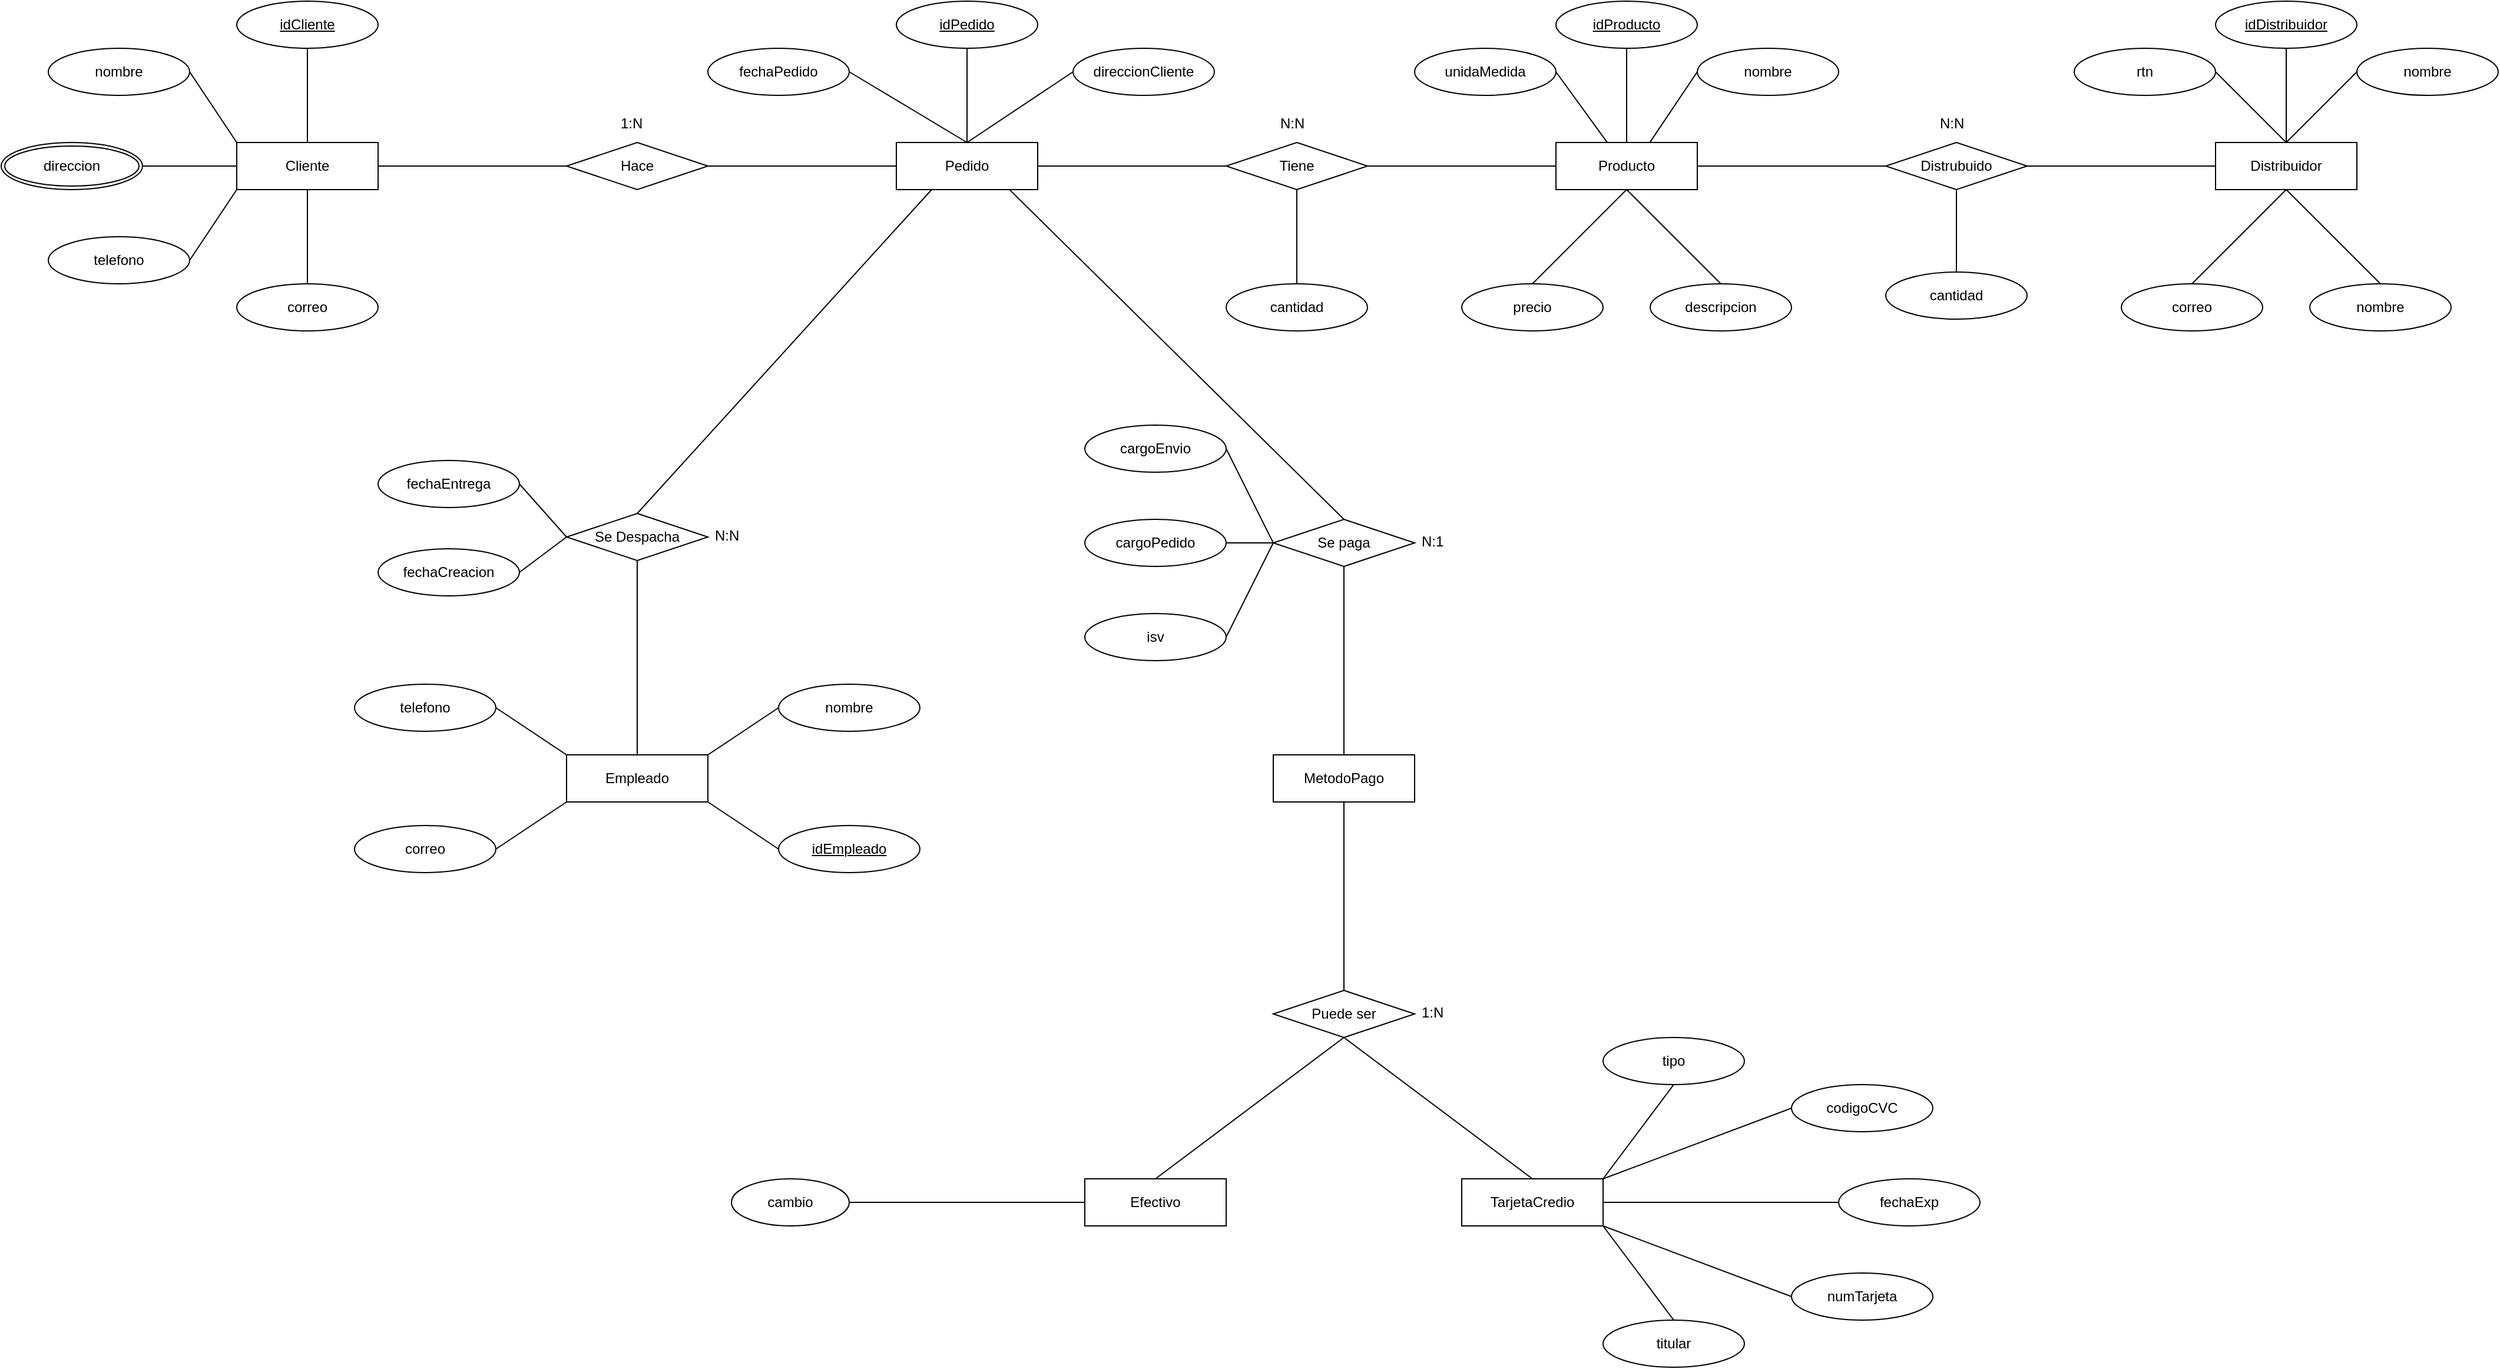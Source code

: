 <mxfile version="13.8.1" type="github">
  <diagram id="cCk7_auXHU_CZTxWtfFX" name="Page-1">
    <mxGraphModel dx="3166" dy="1317" grid="1" gridSize="10" guides="1" tooltips="1" connect="1" arrows="1" fold="1" page="1" pageScale="1" pageWidth="1600" pageHeight="900" math="0" shadow="0">
      <root>
        <mxCell id="0" />
        <mxCell id="1" parent="0" />
        <mxCell id="Xc1ay_7yRxXx6vF0XpAz-1" value="Cliente" style="whiteSpace=wrap;html=1;align=center;" parent="1" vertex="1">
          <mxGeometry x="240" y="160" width="120" height="40" as="geometry" />
        </mxCell>
        <mxCell id="Xc1ay_7yRxXx6vF0XpAz-2" value="nombre" style="ellipse;whiteSpace=wrap;html=1;align=center;" parent="1" vertex="1">
          <mxGeometry x="80" y="80" width="120" height="40" as="geometry" />
        </mxCell>
        <mxCell id="Xc1ay_7yRxXx6vF0XpAz-3" value="idCliente" style="ellipse;whiteSpace=wrap;html=1;align=center;fontStyle=4;" parent="1" vertex="1">
          <mxGeometry x="240" y="40" width="120" height="40" as="geometry" />
        </mxCell>
        <mxCell id="Xc1ay_7yRxXx6vF0XpAz-5" value="telefono" style="ellipse;whiteSpace=wrap;html=1;align=center;" parent="1" vertex="1">
          <mxGeometry x="80" y="240" width="120" height="40" as="geometry" />
        </mxCell>
        <mxCell id="Xc1ay_7yRxXx6vF0XpAz-6" value="&lt;div&gt;correo&lt;/div&gt;" style="ellipse;whiteSpace=wrap;html=1;align=center;" parent="1" vertex="1">
          <mxGeometry x="240" y="280" width="120" height="40" as="geometry" />
        </mxCell>
        <mxCell id="Xc1ay_7yRxXx6vF0XpAz-7" value="" style="endArrow=none;html=1;rounded=0;entryX=0.5;entryY=1;entryDx=0;entryDy=0;" parent="1" source="Xc1ay_7yRxXx6vF0XpAz-1" target="Xc1ay_7yRxXx6vF0XpAz-3" edge="1">
          <mxGeometry relative="1" as="geometry">
            <mxPoint x="300" y="159" as="sourcePoint" />
            <mxPoint x="294" y="82" as="targetPoint" />
          </mxGeometry>
        </mxCell>
        <mxCell id="Xc1ay_7yRxXx6vF0XpAz-9" value="" style="endArrow=none;html=1;rounded=0;entryX=0;entryY=1;entryDx=0;entryDy=0;exitX=1;exitY=0.5;exitDx=0;exitDy=0;" parent="1" source="Xc1ay_7yRxXx6vF0XpAz-5" target="Xc1ay_7yRxXx6vF0XpAz-1" edge="1">
          <mxGeometry relative="1" as="geometry">
            <mxPoint x="200" y="260" as="sourcePoint" />
            <mxPoint x="360" y="260" as="targetPoint" />
          </mxGeometry>
        </mxCell>
        <mxCell id="Xc1ay_7yRxXx6vF0XpAz-10" value="" style="endArrow=none;html=1;rounded=0;" parent="1" source="Xc1ay_7yRxXx6vF0XpAz-1" target="Xc1ay_7yRxXx6vF0XpAz-6" edge="1">
          <mxGeometry relative="1" as="geometry">
            <mxPoint x="300" y="200" as="sourcePoint" />
            <mxPoint x="460" y="200" as="targetPoint" />
          </mxGeometry>
        </mxCell>
        <mxCell id="Xc1ay_7yRxXx6vF0XpAz-11" value="" style="endArrow=none;html=1;rounded=0;entryX=0;entryY=0;entryDx=0;entryDy=0;exitX=1;exitY=0.5;exitDx=0;exitDy=0;" parent="1" source="Xc1ay_7yRxXx6vF0XpAz-2" target="Xc1ay_7yRxXx6vF0XpAz-1" edge="1">
          <mxGeometry relative="1" as="geometry">
            <mxPoint x="200" y="110" as="sourcePoint" />
            <mxPoint x="360" y="100" as="targetPoint" />
          </mxGeometry>
        </mxCell>
        <mxCell id="Xc1ay_7yRxXx6vF0XpAz-12" value="" style="endArrow=none;html=1;rounded=0;entryX=0;entryY=0.5;entryDx=0;entryDy=0;" parent="1" target="Xc1ay_7yRxXx6vF0XpAz-1" edge="1">
          <mxGeometry relative="1" as="geometry">
            <mxPoint x="160" y="180" as="sourcePoint" />
            <mxPoint x="320" y="180" as="targetPoint" />
          </mxGeometry>
        </mxCell>
        <mxCell id="Xc1ay_7yRxXx6vF0XpAz-13" value="" style="endArrow=none;html=1;rounded=0;" parent="1" source="Xc1ay_7yRxXx6vF0XpAz-1" target="Xc1ay_7yRxXx6vF0XpAz-14" edge="1">
          <mxGeometry relative="1" as="geometry">
            <mxPoint x="360" y="180" as="sourcePoint" />
            <mxPoint x="520" y="180" as="targetPoint" />
          </mxGeometry>
        </mxCell>
        <mxCell id="Xc1ay_7yRxXx6vF0XpAz-14" value="Hace" style="shape=rhombus;perimeter=rhombusPerimeter;whiteSpace=wrap;html=1;align=center;" parent="1" vertex="1">
          <mxGeometry x="520" y="160" width="120" height="40" as="geometry" />
        </mxCell>
        <mxCell id="Xc1ay_7yRxXx6vF0XpAz-16" value="" style="endArrow=none;html=1;rounded=0;" parent="1" source="Xc1ay_7yRxXx6vF0XpAz-14" target="Xc1ay_7yRxXx6vF0XpAz-17" edge="1">
          <mxGeometry relative="1" as="geometry">
            <mxPoint x="640" y="180" as="sourcePoint" />
            <mxPoint x="800" y="180" as="targetPoint" />
          </mxGeometry>
        </mxCell>
        <mxCell id="Xc1ay_7yRxXx6vF0XpAz-17" value="Pedido" style="whiteSpace=wrap;html=1;align=center;" parent="1" vertex="1">
          <mxGeometry x="800" y="160" width="120" height="40" as="geometry" />
        </mxCell>
        <mxCell id="Xc1ay_7yRxXx6vF0XpAz-18" value="1:N" style="text;strokeColor=none;fillColor=none;spacingLeft=4;spacingRight=4;overflow=hidden;rotatable=0;points=[[0,0.5],[1,0.5]];portConstraint=eastwest;fontSize=12;" parent="1" vertex="1">
          <mxGeometry x="560" y="130" width="40" height="30" as="geometry" />
        </mxCell>
        <mxCell id="Xc1ay_7yRxXx6vF0XpAz-19" value="idPedido" style="ellipse;whiteSpace=wrap;html=1;align=center;fontStyle=4;" parent="1" vertex="1">
          <mxGeometry x="800" y="40" width="120" height="40" as="geometry" />
        </mxCell>
        <mxCell id="Xc1ay_7yRxXx6vF0XpAz-20" value="direccionCliente" style="ellipse;whiteSpace=wrap;html=1;align=center;" parent="1" vertex="1">
          <mxGeometry x="950" y="80" width="120" height="40" as="geometry" />
        </mxCell>
        <mxCell id="Xc1ay_7yRxXx6vF0XpAz-21" value="fechaPedido" style="ellipse;whiteSpace=wrap;html=1;align=center;" parent="1" vertex="1">
          <mxGeometry x="640" y="80" width="120" height="40" as="geometry" />
        </mxCell>
        <mxCell id="Xc1ay_7yRxXx6vF0XpAz-22" value="direccion" style="ellipse;shape=doubleEllipse;margin=3;whiteSpace=wrap;html=1;align=center;" parent="1" vertex="1">
          <mxGeometry x="40" y="160" width="120" height="40" as="geometry" />
        </mxCell>
        <mxCell id="Xc1ay_7yRxXx6vF0XpAz-23" value="" style="endArrow=none;html=1;rounded=0;" parent="1" source="Xc1ay_7yRxXx6vF0XpAz-17" target="Xc1ay_7yRxXx6vF0XpAz-19" edge="1">
          <mxGeometry relative="1" as="geometry">
            <mxPoint x="700" y="80" as="sourcePoint" />
            <mxPoint x="860" y="80" as="targetPoint" />
          </mxGeometry>
        </mxCell>
        <mxCell id="Xc1ay_7yRxXx6vF0XpAz-24" value="" style="endArrow=none;html=1;rounded=0;exitX=1;exitY=0.5;exitDx=0;exitDy=0;entryX=0.5;entryY=0;entryDx=0;entryDy=0;" parent="1" source="Xc1ay_7yRxXx6vF0XpAz-21" target="Xc1ay_7yRxXx6vF0XpAz-17" edge="1">
          <mxGeometry relative="1" as="geometry">
            <mxPoint x="700" y="200" as="sourcePoint" />
            <mxPoint x="860" y="200" as="targetPoint" />
          </mxGeometry>
        </mxCell>
        <mxCell id="Xc1ay_7yRxXx6vF0XpAz-25" value="" style="endArrow=none;html=1;rounded=0;entryX=0;entryY=0.5;entryDx=0;entryDy=0;exitX=0.5;exitY=0;exitDx=0;exitDy=0;" parent="1" source="Xc1ay_7yRxXx6vF0XpAz-17" target="Xc1ay_7yRxXx6vF0XpAz-20" edge="1">
          <mxGeometry relative="1" as="geometry">
            <mxPoint x="860" y="200" as="sourcePoint" />
            <mxPoint x="1020" y="200" as="targetPoint" />
          </mxGeometry>
        </mxCell>
        <mxCell id="Xc1ay_7yRxXx6vF0XpAz-26" value="" style="endArrow=none;html=1;rounded=0;entryX=0;entryY=0.5;entryDx=0;entryDy=0;" parent="1" source="Xc1ay_7yRxXx6vF0XpAz-17" target="Xc1ay_7yRxXx6vF0XpAz-27" edge="1">
          <mxGeometry relative="1" as="geometry">
            <mxPoint x="920" y="180" as="sourcePoint" />
            <mxPoint x="1080" y="180" as="targetPoint" />
          </mxGeometry>
        </mxCell>
        <mxCell id="Xc1ay_7yRxXx6vF0XpAz-27" value="Tiene" style="shape=rhombus;perimeter=rhombusPerimeter;whiteSpace=wrap;html=1;align=center;" parent="1" vertex="1">
          <mxGeometry x="1080" y="160" width="120" height="40" as="geometry" />
        </mxCell>
        <mxCell id="Xc1ay_7yRxXx6vF0XpAz-28" value="N:N" style="text;strokeColor=none;fillColor=none;spacingLeft=4;spacingRight=4;overflow=hidden;rotatable=0;points=[[0,0.5],[1,0.5]];portConstraint=eastwest;fontSize=12;" parent="1" vertex="1">
          <mxGeometry x="1120" y="130" width="40" height="30" as="geometry" />
        </mxCell>
        <mxCell id="Xc1ay_7yRxXx6vF0XpAz-29" value="" style="endArrow=none;html=1;rounded=0;" parent="1" source="Xc1ay_7yRxXx6vF0XpAz-27" target="Xc1ay_7yRxXx6vF0XpAz-32" edge="1">
          <mxGeometry relative="1" as="geometry">
            <mxPoint x="1220" y="220" as="sourcePoint" />
            <mxPoint x="1360" y="180" as="targetPoint" />
          </mxGeometry>
        </mxCell>
        <mxCell id="Xc1ay_7yRxXx6vF0XpAz-30" value="&lt;div&gt;cantidad&lt;/div&gt;" style="ellipse;whiteSpace=wrap;html=1;align=center;" parent="1" vertex="1">
          <mxGeometry x="1080" y="280" width="120" height="40" as="geometry" />
        </mxCell>
        <mxCell id="Xc1ay_7yRxXx6vF0XpAz-31" value="" style="endArrow=none;html=1;rounded=0;exitX=0.5;exitY=0;exitDx=0;exitDy=0;" parent="1" source="Xc1ay_7yRxXx6vF0XpAz-30" edge="1">
          <mxGeometry relative="1" as="geometry">
            <mxPoint x="980" y="200" as="sourcePoint" />
            <mxPoint x="1140" y="200" as="targetPoint" />
          </mxGeometry>
        </mxCell>
        <mxCell id="Xc1ay_7yRxXx6vF0XpAz-32" value="Producto" style="whiteSpace=wrap;html=1;align=center;" parent="1" vertex="1">
          <mxGeometry x="1360" y="160" width="120" height="40" as="geometry" />
        </mxCell>
        <mxCell id="Xc1ay_7yRxXx6vF0XpAz-33" value="nombre" style="ellipse;whiteSpace=wrap;html=1;align=center;" parent="1" vertex="1">
          <mxGeometry x="1480" y="80" width="120" height="40" as="geometry" />
        </mxCell>
        <mxCell id="Xc1ay_7yRxXx6vF0XpAz-34" value="idProducto" style="ellipse;whiteSpace=wrap;html=1;align=center;fontStyle=4;" parent="1" vertex="1">
          <mxGeometry x="1360" y="40" width="120" height="40" as="geometry" />
        </mxCell>
        <mxCell id="Xc1ay_7yRxXx6vF0XpAz-35" value="unidaMedida" style="ellipse;whiteSpace=wrap;html=1;align=center;" parent="1" vertex="1">
          <mxGeometry x="1240" y="80" width="120" height="40" as="geometry" />
        </mxCell>
        <mxCell id="Xc1ay_7yRxXx6vF0XpAz-37" value="descripcion" style="ellipse;whiteSpace=wrap;html=1;align=center;" parent="1" vertex="1">
          <mxGeometry x="1440" y="280" width="120" height="40" as="geometry" />
        </mxCell>
        <mxCell id="Xc1ay_7yRxXx6vF0XpAz-38" value="precio" style="ellipse;whiteSpace=wrap;html=1;align=center;" parent="1" vertex="1">
          <mxGeometry x="1280" y="280" width="120" height="40" as="geometry" />
        </mxCell>
        <mxCell id="Xc1ay_7yRxXx6vF0XpAz-40" value="" style="endArrow=none;html=1;rounded=0;entryX=0.364;entryY=0.004;entryDx=0;entryDy=0;entryPerimeter=0;exitX=1;exitY=0.5;exitDx=0;exitDy=0;" parent="1" source="Xc1ay_7yRxXx6vF0XpAz-35" target="Xc1ay_7yRxXx6vF0XpAz-32" edge="1">
          <mxGeometry relative="1" as="geometry">
            <mxPoint x="1320" y="100" as="sourcePoint" />
            <mxPoint x="1480" y="100" as="targetPoint" />
          </mxGeometry>
        </mxCell>
        <mxCell id="Xc1ay_7yRxXx6vF0XpAz-41" value="" style="endArrow=none;html=1;rounded=0;entryX=0;entryY=0.5;entryDx=0;entryDy=0;exitX=0.663;exitY=0.004;exitDx=0;exitDy=0;exitPerimeter=0;" parent="1" source="Xc1ay_7yRxXx6vF0XpAz-32" target="Xc1ay_7yRxXx6vF0XpAz-33" edge="1">
          <mxGeometry relative="1" as="geometry">
            <mxPoint x="1360" y="100" as="sourcePoint" />
            <mxPoint x="1520" y="100" as="targetPoint" />
          </mxGeometry>
        </mxCell>
        <mxCell id="Xc1ay_7yRxXx6vF0XpAz-42" value="" style="endArrow=none;html=1;rounded=0;exitX=0.5;exitY=0;exitDx=0;exitDy=0;entryX=0.5;entryY=1;entryDx=0;entryDy=0;" parent="1" source="Xc1ay_7yRxXx6vF0XpAz-32" target="Xc1ay_7yRxXx6vF0XpAz-34" edge="1">
          <mxGeometry relative="1" as="geometry">
            <mxPoint x="1270" y="80" as="sourcePoint" />
            <mxPoint x="1430" y="80" as="targetPoint" />
          </mxGeometry>
        </mxCell>
        <mxCell id="Xc1ay_7yRxXx6vF0XpAz-43" value="" style="endArrow=none;html=1;rounded=0;entryX=0.5;entryY=1;entryDx=0;entryDy=0;exitX=0.5;exitY=0;exitDx=0;exitDy=0;" parent="1" source="Xc1ay_7yRxXx6vF0XpAz-38" target="Xc1ay_7yRxXx6vF0XpAz-32" edge="1">
          <mxGeometry relative="1" as="geometry">
            <mxPoint x="1340" y="280" as="sourcePoint" />
            <mxPoint x="1500" y="280" as="targetPoint" />
          </mxGeometry>
        </mxCell>
        <mxCell id="Xc1ay_7yRxXx6vF0XpAz-44" value="" style="endArrow=none;html=1;rounded=0;entryX=0.5;entryY=0;entryDx=0;entryDy=0;" parent="1" target="Xc1ay_7yRxXx6vF0XpAz-37" edge="1">
          <mxGeometry relative="1" as="geometry">
            <mxPoint x="1420" y="200" as="sourcePoint" />
            <mxPoint x="1580" y="200" as="targetPoint" />
          </mxGeometry>
        </mxCell>
        <mxCell id="Xc1ay_7yRxXx6vF0XpAz-45" value="" style="endArrow=none;html=1;rounded=0;" parent="1" source="Xc1ay_7yRxXx6vF0XpAz-32" target="Xc1ay_7yRxXx6vF0XpAz-47" edge="1">
          <mxGeometry relative="1" as="geometry">
            <mxPoint x="1470" y="180.21" as="sourcePoint" />
            <mxPoint x="1640" y="180" as="targetPoint" />
          </mxGeometry>
        </mxCell>
        <mxCell id="Xc1ay_7yRxXx6vF0XpAz-47" value="Distrubuido" style="shape=rhombus;perimeter=rhombusPerimeter;whiteSpace=wrap;html=1;align=center;" parent="1" vertex="1">
          <mxGeometry x="1640" y="160" width="120" height="40" as="geometry" />
        </mxCell>
        <mxCell id="Xc1ay_7yRxXx6vF0XpAz-48" value="" style="endArrow=none;html=1;rounded=0;" parent="1" source="Xc1ay_7yRxXx6vF0XpAz-47" target="Xc1ay_7yRxXx6vF0XpAz-49" edge="1">
          <mxGeometry relative="1" as="geometry">
            <mxPoint x="1760" y="180" as="sourcePoint" />
            <mxPoint x="1920" y="180" as="targetPoint" />
          </mxGeometry>
        </mxCell>
        <mxCell id="Xc1ay_7yRxXx6vF0XpAz-49" value="Distribuidor" style="whiteSpace=wrap;html=1;align=center;" parent="1" vertex="1">
          <mxGeometry x="1920" y="160" width="120" height="40" as="geometry" />
        </mxCell>
        <mxCell id="Xc1ay_7yRxXx6vF0XpAz-51" value="cantidad" style="ellipse;whiteSpace=wrap;html=1;align=center;" parent="1" vertex="1">
          <mxGeometry x="1640" y="270" width="120" height="40" as="geometry" />
        </mxCell>
        <mxCell id="Xc1ay_7yRxXx6vF0XpAz-52" value="" style="endArrow=none;html=1;rounded=0;" parent="1" source="Xc1ay_7yRxXx6vF0XpAz-51" target="Xc1ay_7yRxXx6vF0XpAz-47" edge="1">
          <mxGeometry relative="1" as="geometry">
            <mxPoint x="1660" y="110" as="sourcePoint" />
            <mxPoint x="1820" y="110" as="targetPoint" />
          </mxGeometry>
        </mxCell>
        <mxCell id="Xc1ay_7yRxXx6vF0XpAz-53" value="N:N" style="text;strokeColor=none;fillColor=none;spacingLeft=4;spacingRight=4;overflow=hidden;rotatable=0;points=[[0,0.5],[1,0.5]];portConstraint=eastwest;fontSize=12;" parent="1" vertex="1">
          <mxGeometry x="1680" y="130" width="40" height="30" as="geometry" />
        </mxCell>
        <mxCell id="Xc1ay_7yRxXx6vF0XpAz-54" value="idDistribuidor" style="ellipse;whiteSpace=wrap;html=1;align=center;fontStyle=4;" parent="1" vertex="1">
          <mxGeometry x="1920" y="40" width="120" height="40" as="geometry" />
        </mxCell>
        <mxCell id="Xc1ay_7yRxXx6vF0XpAz-55" value="rtn" style="ellipse;whiteSpace=wrap;html=1;align=center;" parent="1" vertex="1">
          <mxGeometry x="1800" y="80" width="120" height="40" as="geometry" />
        </mxCell>
        <mxCell id="Xc1ay_7yRxXx6vF0XpAz-56" value="nombre" style="ellipse;whiteSpace=wrap;html=1;align=center;" parent="1" vertex="1">
          <mxGeometry x="2040" y="80" width="120" height="40" as="geometry" />
        </mxCell>
        <mxCell id="Xc1ay_7yRxXx6vF0XpAz-57" value="&lt;div&gt;correo&lt;/div&gt;" style="ellipse;whiteSpace=wrap;html=1;align=center;" parent="1" vertex="1">
          <mxGeometry x="1840" y="280" width="120" height="40" as="geometry" />
        </mxCell>
        <mxCell id="Xc1ay_7yRxXx6vF0XpAz-58" value="nombre" style="ellipse;whiteSpace=wrap;html=1;align=center;" parent="1" vertex="1">
          <mxGeometry x="2000" y="280" width="120" height="40" as="geometry" />
        </mxCell>
        <mxCell id="Xc1ay_7yRxXx6vF0XpAz-59" value="" style="endArrow=none;html=1;rounded=0;entryX=0.5;entryY=1;entryDx=0;entryDy=0;exitX=0.5;exitY=0;exitDx=0;exitDy=0;" parent="1" source="Xc1ay_7yRxXx6vF0XpAz-49" target="Xc1ay_7yRxXx6vF0XpAz-54" edge="1">
          <mxGeometry relative="1" as="geometry">
            <mxPoint x="1890" y="140" as="sourcePoint" />
            <mxPoint x="2050" y="140" as="targetPoint" />
          </mxGeometry>
        </mxCell>
        <mxCell id="Xc1ay_7yRxXx6vF0XpAz-60" value="" style="endArrow=none;html=1;rounded=0;entryX=0.5;entryY=0;entryDx=0;entryDy=0;exitX=1;exitY=0.5;exitDx=0;exitDy=0;" parent="1" source="Xc1ay_7yRxXx6vF0XpAz-55" target="Xc1ay_7yRxXx6vF0XpAz-49" edge="1">
          <mxGeometry relative="1" as="geometry">
            <mxPoint x="1920" y="100" as="sourcePoint" />
            <mxPoint x="2080" y="100" as="targetPoint" />
          </mxGeometry>
        </mxCell>
        <mxCell id="Xc1ay_7yRxXx6vF0XpAz-61" value="" style="endArrow=none;html=1;rounded=0;exitX=0.5;exitY=0;exitDx=0;exitDy=0;entryX=0;entryY=0.5;entryDx=0;entryDy=0;" parent="1" source="Xc1ay_7yRxXx6vF0XpAz-49" target="Xc1ay_7yRxXx6vF0XpAz-56" edge="1">
          <mxGeometry relative="1" as="geometry">
            <mxPoint x="1880" y="100" as="sourcePoint" />
            <mxPoint x="2040" y="100" as="targetPoint" />
          </mxGeometry>
        </mxCell>
        <mxCell id="Xc1ay_7yRxXx6vF0XpAz-62" value="" style="endArrow=none;html=1;rounded=0;entryX=0.5;entryY=1;entryDx=0;entryDy=0;exitX=0.5;exitY=0;exitDx=0;exitDy=0;" parent="1" source="Xc1ay_7yRxXx6vF0XpAz-57" target="Xc1ay_7yRxXx6vF0XpAz-49" edge="1">
          <mxGeometry relative="1" as="geometry">
            <mxPoint x="1900" y="280" as="sourcePoint" />
            <mxPoint x="2060" y="280" as="targetPoint" />
          </mxGeometry>
        </mxCell>
        <mxCell id="Xc1ay_7yRxXx6vF0XpAz-63" value="" style="endArrow=none;html=1;rounded=0;exitX=0.5;exitY=1;exitDx=0;exitDy=0;entryX=0.5;entryY=0;entryDx=0;entryDy=0;" parent="1" source="Xc1ay_7yRxXx6vF0XpAz-49" target="Xc1ay_7yRxXx6vF0XpAz-58" edge="1">
          <mxGeometry relative="1" as="geometry">
            <mxPoint x="2000" y="250" as="sourcePoint" />
            <mxPoint x="2160" y="250" as="targetPoint" />
          </mxGeometry>
        </mxCell>
        <mxCell id="Xc1ay_7yRxXx6vF0XpAz-64" value="" style="endArrow=none;html=1;rounded=0;entryX=0.25;entryY=1;entryDx=0;entryDy=0;exitX=0.5;exitY=0;exitDx=0;exitDy=0;" parent="1" source="Xc1ay_7yRxXx6vF0XpAz-65" target="Xc1ay_7yRxXx6vF0XpAz-17" edge="1">
          <mxGeometry relative="1" as="geometry">
            <mxPoint x="860" y="390" as="sourcePoint" />
            <mxPoint x="860" y="200" as="targetPoint" />
          </mxGeometry>
        </mxCell>
        <mxCell id="Xc1ay_7yRxXx6vF0XpAz-65" value="Se Despacha" style="shape=rhombus;perimeter=rhombusPerimeter;whiteSpace=wrap;html=1;align=center;" parent="1" vertex="1">
          <mxGeometry x="520" y="475" width="120" height="40" as="geometry" />
        </mxCell>
        <mxCell id="Xc1ay_7yRxXx6vF0XpAz-68" value="" style="endArrow=none;html=1;rounded=0;entryX=0.5;entryY=1;entryDx=0;entryDy=0;" parent="1" source="Xc1ay_7yRxXx6vF0XpAz-69" target="Xc1ay_7yRxXx6vF0XpAz-65" edge="1">
          <mxGeometry relative="1" as="geometry">
            <mxPoint x="819.41" y="690" as="sourcePoint" />
            <mxPoint x="819.41" y="500.0" as="targetPoint" />
          </mxGeometry>
        </mxCell>
        <mxCell id="Xc1ay_7yRxXx6vF0XpAz-69" value="Empleado" style="whiteSpace=wrap;html=1;align=center;" parent="1" vertex="1">
          <mxGeometry x="520" y="680" width="120" height="40" as="geometry" />
        </mxCell>
        <mxCell id="Xc1ay_7yRxXx6vF0XpAz-70" value="nombre" style="ellipse;whiteSpace=wrap;html=1;align=center;" parent="1" vertex="1">
          <mxGeometry x="700" y="620" width="120" height="40" as="geometry" />
        </mxCell>
        <mxCell id="Xc1ay_7yRxXx6vF0XpAz-71" value="idEmpleado" style="ellipse;whiteSpace=wrap;html=1;align=center;fontStyle=4;" parent="1" vertex="1">
          <mxGeometry x="700" y="740" width="120" height="40" as="geometry" />
        </mxCell>
        <mxCell id="Xc1ay_7yRxXx6vF0XpAz-72" value="telefono" style="ellipse;whiteSpace=wrap;html=1;align=center;" parent="1" vertex="1">
          <mxGeometry x="340" y="620" width="120" height="40" as="geometry" />
        </mxCell>
        <mxCell id="Xc1ay_7yRxXx6vF0XpAz-73" value="&lt;div&gt;correo&lt;/div&gt;" style="ellipse;whiteSpace=wrap;html=1;align=center;" parent="1" vertex="1">
          <mxGeometry x="340" y="740" width="120" height="40" as="geometry" />
        </mxCell>
        <mxCell id="Xc1ay_7yRxXx6vF0XpAz-75" value="fechaEntrega" style="ellipse;whiteSpace=wrap;html=1;align=center;" parent="1" vertex="1">
          <mxGeometry x="360" y="430" width="120" height="40" as="geometry" />
        </mxCell>
        <mxCell id="Xc1ay_7yRxXx6vF0XpAz-76" value="fechaCreacion" style="ellipse;whiteSpace=wrap;html=1;align=center;" parent="1" vertex="1">
          <mxGeometry x="360" y="505" width="120" height="40" as="geometry" />
        </mxCell>
        <mxCell id="Xc1ay_7yRxXx6vF0XpAz-77" value="" style="endArrow=none;html=1;rounded=0;exitX=1;exitY=0.5;exitDx=0;exitDy=0;entryX=0;entryY=0.5;entryDx=0;entryDy=0;" parent="1" source="Xc1ay_7yRxXx6vF0XpAz-75" target="Xc1ay_7yRxXx6vF0XpAz-65" edge="1">
          <mxGeometry relative="1" as="geometry">
            <mxPoint x="420" y="565" as="sourcePoint" />
            <mxPoint x="580" y="565" as="targetPoint" />
          </mxGeometry>
        </mxCell>
        <mxCell id="Xc1ay_7yRxXx6vF0XpAz-78" value="" style="endArrow=none;html=1;rounded=0;exitX=0;exitY=0.5;exitDx=0;exitDy=0;entryX=1;entryY=0.5;entryDx=0;entryDy=0;" parent="1" source="Xc1ay_7yRxXx6vF0XpAz-65" target="Xc1ay_7yRxXx6vF0XpAz-76" edge="1">
          <mxGeometry relative="1" as="geometry">
            <mxPoint x="640" y="495" as="sourcePoint" />
            <mxPoint x="720" y="495" as="targetPoint" />
          </mxGeometry>
        </mxCell>
        <mxCell id="Xc1ay_7yRxXx6vF0XpAz-82" value="N:N" style="text;strokeColor=none;fillColor=none;spacingLeft=4;spacingRight=4;overflow=hidden;rotatable=0;points=[[0,0.5],[1,0.5]];portConstraint=eastwest;fontSize=12;" parent="1" vertex="1">
          <mxGeometry x="640" y="480" width="40" height="30" as="geometry" />
        </mxCell>
        <mxCell id="Xc1ay_7yRxXx6vF0XpAz-84" value="" style="endArrow=none;html=1;rounded=0;exitX=1;exitY=0.5;exitDx=0;exitDy=0;entryX=0;entryY=0;entryDx=0;entryDy=0;" parent="1" source="Xc1ay_7yRxXx6vF0XpAz-72" target="Xc1ay_7yRxXx6vF0XpAz-69" edge="1">
          <mxGeometry relative="1" as="geometry">
            <mxPoint x="430" y="730" as="sourcePoint" />
            <mxPoint x="590" y="730" as="targetPoint" />
          </mxGeometry>
        </mxCell>
        <mxCell id="Xc1ay_7yRxXx6vF0XpAz-85" value="" style="endArrow=none;html=1;rounded=0;entryX=0;entryY=1;entryDx=0;entryDy=0;exitX=1;exitY=0.5;exitDx=0;exitDy=0;" parent="1" source="Xc1ay_7yRxXx6vF0XpAz-73" target="Xc1ay_7yRxXx6vF0XpAz-69" edge="1">
          <mxGeometry relative="1" as="geometry">
            <mxPoint x="460" y="760" as="sourcePoint" />
            <mxPoint x="620" y="760" as="targetPoint" />
          </mxGeometry>
        </mxCell>
        <mxCell id="Xc1ay_7yRxXx6vF0XpAz-86" value="" style="endArrow=none;html=1;rounded=0;exitX=1;exitY=1;exitDx=0;exitDy=0;entryX=0;entryY=0.5;entryDx=0;entryDy=0;" parent="1" source="Xc1ay_7yRxXx6vF0XpAz-69" target="Xc1ay_7yRxXx6vF0XpAz-71" edge="1">
          <mxGeometry relative="1" as="geometry">
            <mxPoint x="560" y="770" as="sourcePoint" />
            <mxPoint x="720" y="770" as="targetPoint" />
          </mxGeometry>
        </mxCell>
        <mxCell id="Xc1ay_7yRxXx6vF0XpAz-88" value="" style="endArrow=none;html=1;rounded=0;entryX=0;entryY=0.5;entryDx=0;entryDy=0;exitX=1;exitY=0;exitDx=0;exitDy=0;" parent="1" source="Xc1ay_7yRxXx6vF0XpAz-69" target="Xc1ay_7yRxXx6vF0XpAz-70" edge="1">
          <mxGeometry relative="1" as="geometry">
            <mxPoint x="640" y="680" as="sourcePoint" />
            <mxPoint x="800" y="680" as="targetPoint" />
          </mxGeometry>
        </mxCell>
        <mxCell id="Xc1ay_7yRxXx6vF0XpAz-96" value="Se paga" style="shape=rhombus;perimeter=rhombusPerimeter;whiteSpace=wrap;html=1;align=center;" parent="1" vertex="1">
          <mxGeometry x="1120" y="480" width="120" height="40" as="geometry" />
        </mxCell>
        <mxCell id="Xc1ay_7yRxXx6vF0XpAz-103" value="" style="endArrow=none;html=1;rounded=0;entryX=0.5;entryY=0;entryDx=0;entryDy=0;exitX=0.804;exitY=1.011;exitDx=0;exitDy=0;exitPerimeter=0;" parent="1" source="Xc1ay_7yRxXx6vF0XpAz-17" target="Xc1ay_7yRxXx6vF0XpAz-96" edge="1">
          <mxGeometry relative="1" as="geometry">
            <mxPoint x="877" y="201" as="sourcePoint" />
            <mxPoint x="1040" y="350" as="targetPoint" />
          </mxGeometry>
        </mxCell>
        <mxCell id="tycoJyhCb8Sr3pGikRSo-3" value="MetodoPago" style="whiteSpace=wrap;html=1;align=center;" vertex="1" parent="1">
          <mxGeometry x="1120" y="680" width="120" height="40" as="geometry" />
        </mxCell>
        <mxCell id="tycoJyhCb8Sr3pGikRSo-4" value="" style="endArrow=none;html=1;rounded=0;exitX=0.5;exitY=1;exitDx=0;exitDy=0;entryX=0.5;entryY=0;entryDx=0;entryDy=0;" edge="1" parent="1" source="Xc1ay_7yRxXx6vF0XpAz-96" target="tycoJyhCb8Sr3pGikRSo-3">
          <mxGeometry relative="1" as="geometry">
            <mxPoint x="1140" y="560" as="sourcePoint" />
            <mxPoint x="1300" y="560" as="targetPoint" />
          </mxGeometry>
        </mxCell>
        <mxCell id="tycoJyhCb8Sr3pGikRSo-5" value="" style="endArrow=none;html=1;rounded=0;exitX=0;exitY=0.5;exitDx=0;exitDy=0;entryX=1;entryY=0.5;entryDx=0;entryDy=0;" edge="1" parent="1" source="Xc1ay_7yRxXx6vF0XpAz-96" target="tycoJyhCb8Sr3pGikRSo-7">
          <mxGeometry relative="1" as="geometry">
            <mxPoint x="1240" y="700" as="sourcePoint" />
            <mxPoint x="1400" y="700" as="targetPoint" />
          </mxGeometry>
        </mxCell>
        <mxCell id="tycoJyhCb8Sr3pGikRSo-6" value="N:1" style="text;strokeColor=none;fillColor=none;spacingLeft=4;spacingRight=4;overflow=hidden;rotatable=0;points=[[0,0.5],[1,0.5]];portConstraint=eastwest;fontSize=12;" vertex="1" parent="1">
          <mxGeometry x="1240" y="485" width="40" height="30" as="geometry" />
        </mxCell>
        <mxCell id="tycoJyhCb8Sr3pGikRSo-7" value="cargoEnvio" style="ellipse;whiteSpace=wrap;html=1;align=center;" vertex="1" parent="1">
          <mxGeometry x="960" y="400" width="120" height="40" as="geometry" />
        </mxCell>
        <mxCell id="tycoJyhCb8Sr3pGikRSo-8" value="cargoPedido" style="ellipse;whiteSpace=wrap;html=1;align=center;" vertex="1" parent="1">
          <mxGeometry x="960" y="480" width="120" height="40" as="geometry" />
        </mxCell>
        <mxCell id="tycoJyhCb8Sr3pGikRSo-9" value="" style="endArrow=none;html=1;rounded=0;exitX=1;exitY=0.5;exitDx=0;exitDy=0;entryX=0;entryY=0.5;entryDx=0;entryDy=0;" edge="1" parent="1" source="tycoJyhCb8Sr3pGikRSo-8" target="Xc1ay_7yRxXx6vF0XpAz-96">
          <mxGeometry relative="1" as="geometry">
            <mxPoint x="1080" y="539.76" as="sourcePoint" />
            <mxPoint x="1120" y="500" as="targetPoint" />
          </mxGeometry>
        </mxCell>
        <mxCell id="tycoJyhCb8Sr3pGikRSo-10" value="isv" style="ellipse;whiteSpace=wrap;html=1;align=center;" vertex="1" parent="1">
          <mxGeometry x="960" y="560" width="120" height="40" as="geometry" />
        </mxCell>
        <mxCell id="tycoJyhCb8Sr3pGikRSo-12" value="" style="endArrow=none;html=1;rounded=0;exitX=1;exitY=0.5;exitDx=0;exitDy=0;" edge="1" parent="1" source="tycoJyhCb8Sr3pGikRSo-10">
          <mxGeometry relative="1" as="geometry">
            <mxPoint x="1080" y="579.5" as="sourcePoint" />
            <mxPoint x="1120" y="500" as="targetPoint" />
          </mxGeometry>
        </mxCell>
        <mxCell id="tycoJyhCb8Sr3pGikRSo-16" value="Puede ser" style="shape=rhombus;perimeter=rhombusPerimeter;whiteSpace=wrap;html=1;align=center;" vertex="1" parent="1">
          <mxGeometry x="1120" y="880" width="120" height="40" as="geometry" />
        </mxCell>
        <mxCell id="tycoJyhCb8Sr3pGikRSo-17" value="" style="endArrow=none;html=1;rounded=0;entryX=0.5;entryY=1;entryDx=0;entryDy=0;" edge="1" parent="1" source="tycoJyhCb8Sr3pGikRSo-16" target="tycoJyhCb8Sr3pGikRSo-3">
          <mxGeometry relative="1" as="geometry">
            <mxPoint x="1110" y="790" as="sourcePoint" />
            <mxPoint x="1270" y="790" as="targetPoint" />
          </mxGeometry>
        </mxCell>
        <mxCell id="tycoJyhCb8Sr3pGikRSo-19" value="Efectivo" style="whiteSpace=wrap;html=1;align=center;" vertex="1" parent="1">
          <mxGeometry x="960" y="1040" width="120" height="40" as="geometry" />
        </mxCell>
        <mxCell id="tycoJyhCb8Sr3pGikRSo-20" value="TarjetaCredio" style="whiteSpace=wrap;html=1;align=center;" vertex="1" parent="1">
          <mxGeometry x="1280" y="1040" width="120" height="40" as="geometry" />
        </mxCell>
        <mxCell id="tycoJyhCb8Sr3pGikRSo-21" value="" style="endArrow=none;html=1;rounded=0;entryX=0.5;entryY=1;entryDx=0;entryDy=0;exitX=0.5;exitY=0;exitDx=0;exitDy=0;" edge="1" parent="1" source="tycoJyhCb8Sr3pGikRSo-19" target="tycoJyhCb8Sr3pGikRSo-16">
          <mxGeometry relative="1" as="geometry">
            <mxPoint x="1000" y="990" as="sourcePoint" />
            <mxPoint x="1160" y="990" as="targetPoint" />
          </mxGeometry>
        </mxCell>
        <mxCell id="tycoJyhCb8Sr3pGikRSo-22" value="" style="endArrow=none;html=1;rounded=0;exitX=0.5;exitY=1;exitDx=0;exitDy=0;entryX=0.5;entryY=0;entryDx=0;entryDy=0;" edge="1" parent="1" source="tycoJyhCb8Sr3pGikRSo-16" target="tycoJyhCb8Sr3pGikRSo-20">
          <mxGeometry relative="1" as="geometry">
            <mxPoint x="1250" y="960" as="sourcePoint" />
            <mxPoint x="1410" y="960" as="targetPoint" />
          </mxGeometry>
        </mxCell>
        <mxCell id="tycoJyhCb8Sr3pGikRSo-24" value="cambio" style="ellipse;whiteSpace=wrap;html=1;align=center;" vertex="1" parent="1">
          <mxGeometry x="660" y="1040" width="100" height="40" as="geometry" />
        </mxCell>
        <mxCell id="tycoJyhCb8Sr3pGikRSo-25" value="numTarjeta" style="ellipse;whiteSpace=wrap;html=1;align=center;" vertex="1" parent="1">
          <mxGeometry x="1560" y="1120" width="120" height="40" as="geometry" />
        </mxCell>
        <mxCell id="tycoJyhCb8Sr3pGikRSo-28" value="tipo" style="ellipse;whiteSpace=wrap;html=1;align=center;" vertex="1" parent="1">
          <mxGeometry x="1400" y="920" width="120" height="40" as="geometry" />
        </mxCell>
        <mxCell id="tycoJyhCb8Sr3pGikRSo-29" value="titular" style="ellipse;whiteSpace=wrap;html=1;align=center;" vertex="1" parent="1">
          <mxGeometry x="1400" y="1160" width="120" height="40" as="geometry" />
        </mxCell>
        <mxCell id="tycoJyhCb8Sr3pGikRSo-30" value="fechaExp" style="ellipse;whiteSpace=wrap;html=1;align=center;" vertex="1" parent="1">
          <mxGeometry x="1600" y="1040" width="120" height="40" as="geometry" />
        </mxCell>
        <mxCell id="tycoJyhCb8Sr3pGikRSo-31" value="codigoCVC" style="ellipse;whiteSpace=wrap;html=1;align=center;" vertex="1" parent="1">
          <mxGeometry x="1560" y="960" width="120" height="40" as="geometry" />
        </mxCell>
        <mxCell id="tycoJyhCb8Sr3pGikRSo-32" value="1:N" style="text;strokeColor=none;fillColor=none;spacingLeft=4;spacingRight=4;overflow=hidden;rotatable=0;points=[[0,0.5],[1,0.5]];portConstraint=eastwest;fontSize=12;" vertex="1" parent="1">
          <mxGeometry x="1240" y="885" width="40" height="30" as="geometry" />
        </mxCell>
        <mxCell id="tycoJyhCb8Sr3pGikRSo-33" value="" style="endArrow=none;html=1;rounded=0;exitX=1;exitY=0;exitDx=0;exitDy=0;entryX=0.5;entryY=1;entryDx=0;entryDy=0;" edge="1" parent="1" source="tycoJyhCb8Sr3pGikRSo-20" target="tycoJyhCb8Sr3pGikRSo-28">
          <mxGeometry relative="1" as="geometry">
            <mxPoint x="1460" y="1090" as="sourcePoint" />
            <mxPoint x="1620" y="1090" as="targetPoint" />
          </mxGeometry>
        </mxCell>
        <mxCell id="tycoJyhCb8Sr3pGikRSo-34" value="" style="endArrow=none;html=1;rounded=0;exitX=1;exitY=0;exitDx=0;exitDy=0;entryX=0;entryY=0.5;entryDx=0;entryDy=0;" edge="1" parent="1" source="tycoJyhCb8Sr3pGikRSo-20" target="tycoJyhCb8Sr3pGikRSo-31">
          <mxGeometry relative="1" as="geometry">
            <mxPoint x="1440" y="1070" as="sourcePoint" />
            <mxPoint x="1600" y="1070" as="targetPoint" />
          </mxGeometry>
        </mxCell>
        <mxCell id="tycoJyhCb8Sr3pGikRSo-35" value="" style="endArrow=none;html=1;rounded=0;exitX=1;exitY=1;exitDx=0;exitDy=0;entryX=0.5;entryY=0;entryDx=0;entryDy=0;" edge="1" parent="1" source="tycoJyhCb8Sr3pGikRSo-20" target="tycoJyhCb8Sr3pGikRSo-29">
          <mxGeometry relative="1" as="geometry">
            <mxPoint x="1480" y="1090" as="sourcePoint" />
            <mxPoint x="1640" y="1090" as="targetPoint" />
          </mxGeometry>
        </mxCell>
        <mxCell id="tycoJyhCb8Sr3pGikRSo-36" value="" style="endArrow=none;html=1;rounded=0;entryX=0;entryY=0.5;entryDx=0;entryDy=0;exitX=1;exitY=1;exitDx=0;exitDy=0;" edge="1" parent="1" source="tycoJyhCb8Sr3pGikRSo-20" target="tycoJyhCb8Sr3pGikRSo-25">
          <mxGeometry relative="1" as="geometry">
            <mxPoint x="1430" y="1070" as="sourcePoint" />
            <mxPoint x="1560" y="1080" as="targetPoint" />
          </mxGeometry>
        </mxCell>
        <mxCell id="tycoJyhCb8Sr3pGikRSo-37" value="" style="endArrow=none;html=1;rounded=0;entryX=0;entryY=0.5;entryDx=0;entryDy=0;exitX=1;exitY=0.5;exitDx=0;exitDy=0;" edge="1" parent="1" source="tycoJyhCb8Sr3pGikRSo-20" target="tycoJyhCb8Sr3pGikRSo-30">
          <mxGeometry relative="1" as="geometry">
            <mxPoint x="1450" y="1060" as="sourcePoint" />
            <mxPoint x="1570" y="1070" as="targetPoint" />
          </mxGeometry>
        </mxCell>
        <mxCell id="tycoJyhCb8Sr3pGikRSo-38" value="" style="endArrow=none;html=1;rounded=0;entryX=0;entryY=0.5;entryDx=0;entryDy=0;exitX=1;exitY=0.5;exitDx=0;exitDy=0;" edge="1" parent="1" source="tycoJyhCb8Sr3pGikRSo-24" target="tycoJyhCb8Sr3pGikRSo-19">
          <mxGeometry relative="1" as="geometry">
            <mxPoint x="760" y="1060" as="sourcePoint" />
            <mxPoint x="920" y="1060" as="targetPoint" />
          </mxGeometry>
        </mxCell>
      </root>
    </mxGraphModel>
  </diagram>
</mxfile>
